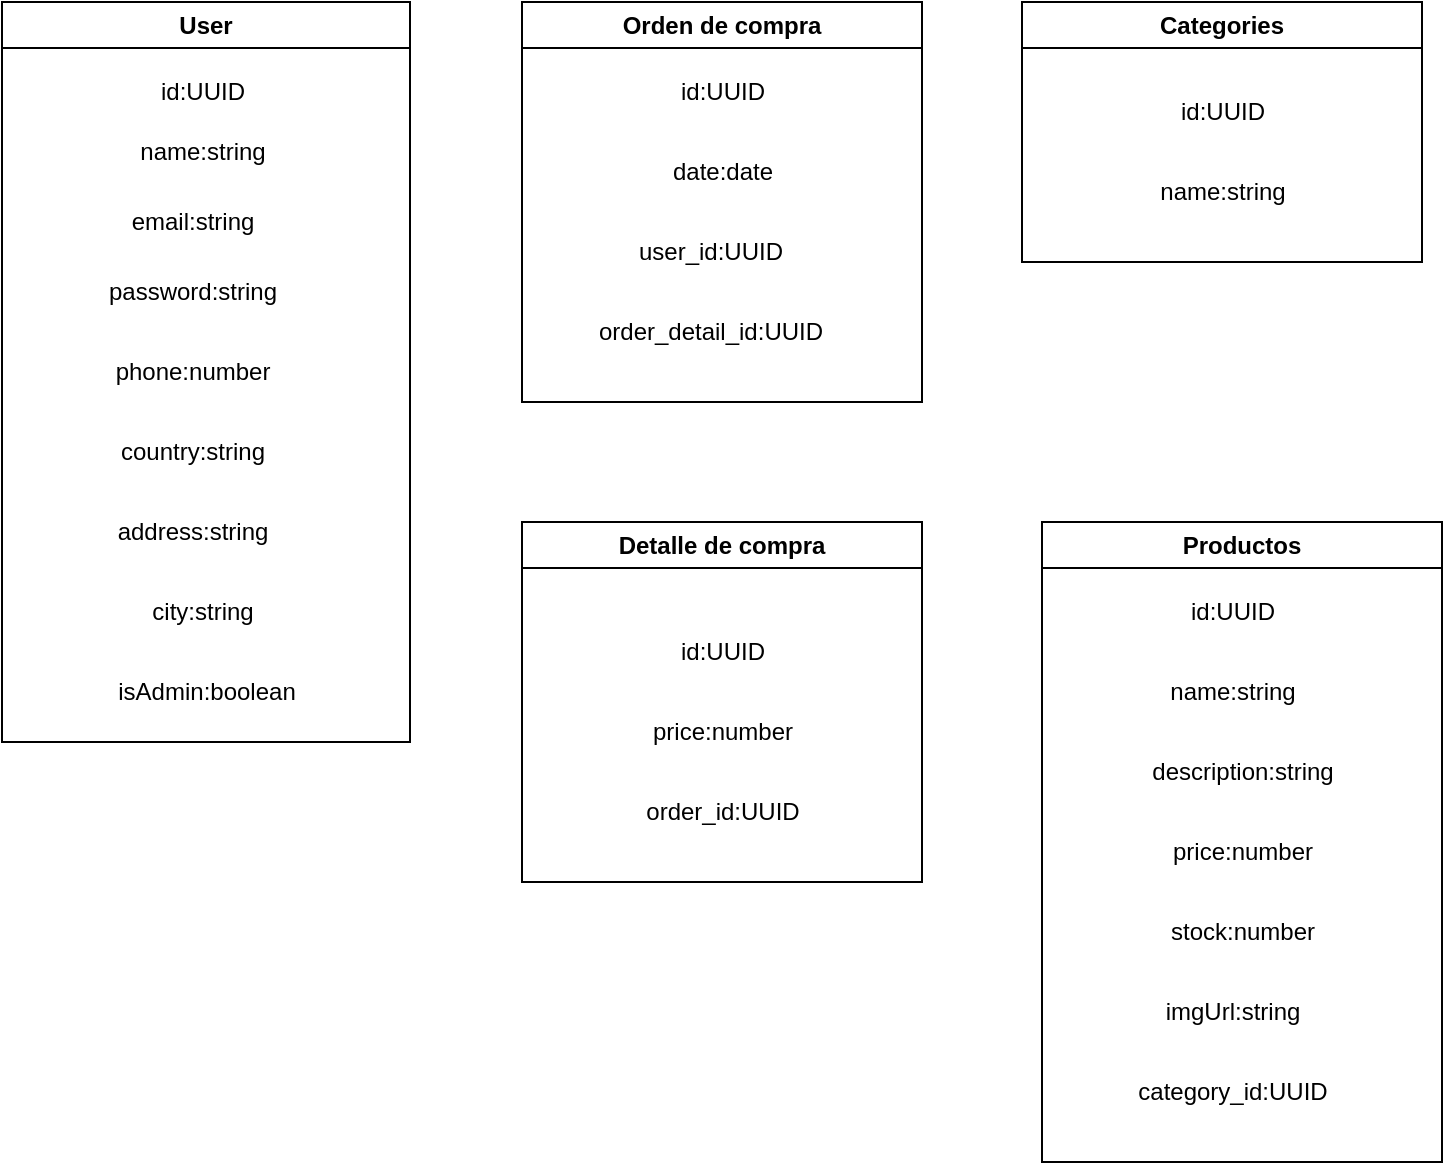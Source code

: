 <mxfile>
    <diagram name="Página-1" id="nb3_gkNf4HorEFQ1ZqfI">
        <mxGraphModel dx="976" dy="543" grid="1" gridSize="10" guides="1" tooltips="1" connect="1" arrows="1" fold="1" page="1" pageScale="1" pageWidth="827" pageHeight="1169" background="#ffffff" math="0" shadow="0">
            <root>
                <mxCell id="0"/>
                <mxCell id="1" parent="0"/>
                <mxCell id="4MBILseLXls8BSwajLAR-1" value="User" style="swimlane;whiteSpace=wrap;html=1;swimlaneFillColor=default;" parent="1" vertex="1">
                    <mxGeometry x="80" y="20" width="204" height="370" as="geometry"/>
                </mxCell>
                <mxCell id="4MBILseLXls8BSwajLAR-5" value="id:UUID" style="text;html=1;align=center;verticalAlign=middle;resizable=0;points=[];autosize=1;strokeColor=none;fillColor=none;" parent="4MBILseLXls8BSwajLAR-1" vertex="1">
                    <mxGeometry x="65" y="30" width="70" height="30" as="geometry"/>
                </mxCell>
                <mxCell id="4MBILseLXls8BSwajLAR-43" value="name:string" style="text;html=1;align=center;verticalAlign=middle;resizable=0;points=[];autosize=1;strokeColor=none;fillColor=none;" parent="4MBILseLXls8BSwajLAR-1" vertex="1">
                    <mxGeometry x="55" y="60" width="90" height="30" as="geometry"/>
                </mxCell>
                <mxCell id="4MBILseLXls8BSwajLAR-44" value="email:string" style="text;html=1;align=center;verticalAlign=middle;resizable=0;points=[];autosize=1;strokeColor=none;fillColor=none;" parent="4MBILseLXls8BSwajLAR-1" vertex="1">
                    <mxGeometry x="55" y="95" width="80" height="30" as="geometry"/>
                </mxCell>
                <mxCell id="ub87wvxo2J0YSXUC_f9o-1" value="password:string" style="text;html=1;align=center;verticalAlign=middle;resizable=0;points=[];autosize=1;strokeColor=none;fillColor=none;" parent="4MBILseLXls8BSwajLAR-1" vertex="1">
                    <mxGeometry x="40" y="130" width="110" height="30" as="geometry"/>
                </mxCell>
                <mxCell id="ub87wvxo2J0YSXUC_f9o-9" value="phone:number" style="text;html=1;align=center;verticalAlign=middle;resizable=0;points=[];autosize=1;strokeColor=none;fillColor=none;" parent="4MBILseLXls8BSwajLAR-1" vertex="1">
                    <mxGeometry x="45" y="170" width="100" height="30" as="geometry"/>
                </mxCell>
                <mxCell id="ub87wvxo2J0YSXUC_f9o-10" value="country:string" style="text;html=1;align=center;verticalAlign=middle;resizable=0;points=[];autosize=1;strokeColor=none;fillColor=none;" parent="4MBILseLXls8BSwajLAR-1" vertex="1">
                    <mxGeometry x="45" y="210" width="100" height="30" as="geometry"/>
                </mxCell>
                <mxCell id="ub87wvxo2J0YSXUC_f9o-11" value="address:string" style="text;html=1;align=center;verticalAlign=middle;resizable=0;points=[];autosize=1;strokeColor=none;fillColor=none;" parent="4MBILseLXls8BSwajLAR-1" vertex="1">
                    <mxGeometry x="45" y="250" width="100" height="30" as="geometry"/>
                </mxCell>
                <mxCell id="ub87wvxo2J0YSXUC_f9o-12" value="city:string" style="text;html=1;align=center;verticalAlign=middle;resizable=0;points=[];autosize=1;strokeColor=none;fillColor=none;" parent="4MBILseLXls8BSwajLAR-1" vertex="1">
                    <mxGeometry x="65" y="290" width="70" height="30" as="geometry"/>
                </mxCell>
                <mxCell id="ub87wvxo2J0YSXUC_f9o-13" value="isAdmin:boolean" style="text;html=1;align=center;verticalAlign=middle;resizable=0;points=[];autosize=1;strokeColor=none;fillColor=none;" parent="4MBILseLXls8BSwajLAR-1" vertex="1">
                    <mxGeometry x="47" y="330" width="110" height="30" as="geometry"/>
                </mxCell>
                <mxCell id="4MBILseLXls8BSwajLAR-7" value="Orden de compra" style="swimlane;whiteSpace=wrap;html=1;startSize=23;swimlaneFillColor=default;" parent="1" vertex="1">
                    <mxGeometry x="340" y="20" width="200" height="200" as="geometry"/>
                </mxCell>
                <mxCell id="4MBILseLXls8BSwajLAR-8" value="user_id:UUID" style="text;html=1;align=center;verticalAlign=middle;resizable=0;points=[];autosize=1;strokeColor=none;fillColor=none;" parent="4MBILseLXls8BSwajLAR-7" vertex="1">
                    <mxGeometry x="44" y="110" width="100" height="30" as="geometry"/>
                </mxCell>
                <mxCell id="4MBILseLXls8BSwajLAR-9" value="date:date" style="text;html=1;align=center;verticalAlign=middle;resizable=0;points=[];autosize=1;strokeColor=none;fillColor=none;" parent="4MBILseLXls8BSwajLAR-7" vertex="1">
                    <mxGeometry x="65" y="70" width="70" height="30" as="geometry"/>
                </mxCell>
                <mxCell id="4MBILseLXls8BSwajLAR-10" value="id:UUID" style="text;html=1;align=center;verticalAlign=middle;resizable=0;points=[];autosize=1;strokeColor=none;fillColor=none;" parent="4MBILseLXls8BSwajLAR-7" vertex="1">
                    <mxGeometry x="65" y="30" width="70" height="30" as="geometry"/>
                </mxCell>
                <mxCell id="4MBILseLXls8BSwajLAR-48" value="order_detail_id:UUID" style="text;html=1;align=center;verticalAlign=middle;resizable=0;points=[];autosize=1;strokeColor=none;fillColor=none;" parent="4MBILseLXls8BSwajLAR-7" vertex="1">
                    <mxGeometry x="24" y="150" width="140" height="30" as="geometry"/>
                </mxCell>
                <mxCell id="4MBILseLXls8BSwajLAR-31" value="Productos" style="swimlane;whiteSpace=wrap;html=1;swimlaneFillColor=default;" parent="1" vertex="1">
                    <mxGeometry x="600" y="280" width="200" height="320" as="geometry"/>
                </mxCell>
                <mxCell id="4MBILseLXls8BSwajLAR-32" value="name:string" style="text;html=1;align=center;verticalAlign=middle;resizable=0;points=[];autosize=1;strokeColor=none;fillColor=none;" parent="4MBILseLXls8BSwajLAR-31" vertex="1">
                    <mxGeometry x="50" y="70" width="90" height="30" as="geometry"/>
                </mxCell>
                <mxCell id="4MBILseLXls8BSwajLAR-27" value="description:string" style="text;html=1;align=center;verticalAlign=middle;resizable=0;points=[];autosize=1;strokeColor=none;fillColor=none;" parent="4MBILseLXls8BSwajLAR-31" vertex="1">
                    <mxGeometry x="45" y="110" width="110" height="30" as="geometry"/>
                </mxCell>
                <mxCell id="4MBILseLXls8BSwajLAR-34" value="id:UUID" style="text;html=1;align=center;verticalAlign=middle;resizable=0;points=[];autosize=1;strokeColor=none;fillColor=none;" parent="4MBILseLXls8BSwajLAR-31" vertex="1">
                    <mxGeometry x="60" y="30" width="70" height="30" as="geometry"/>
                </mxCell>
                <mxCell id="4MBILseLXls8BSwajLAR-36" value="price:number" style="text;html=1;align=center;verticalAlign=middle;resizable=0;points=[];autosize=1;strokeColor=none;fillColor=none;" parent="4MBILseLXls8BSwajLAR-31" vertex="1">
                    <mxGeometry x="55" y="150" width="90" height="30" as="geometry"/>
                </mxCell>
                <mxCell id="4MBILseLXls8BSwajLAR-51" value="stock:number" style="text;html=1;align=center;verticalAlign=middle;resizable=0;points=[];autosize=1;strokeColor=none;fillColor=none;" parent="4MBILseLXls8BSwajLAR-31" vertex="1">
                    <mxGeometry x="50" y="190" width="100" height="30" as="geometry"/>
                </mxCell>
                <mxCell id="ub87wvxo2J0YSXUC_f9o-14" value="imgUrl:string" style="text;html=1;align=center;verticalAlign=middle;resizable=0;points=[];autosize=1;strokeColor=none;fillColor=none;" parent="4MBILseLXls8BSwajLAR-31" vertex="1">
                    <mxGeometry x="50" y="230" width="90" height="30" as="geometry"/>
                </mxCell>
                <mxCell id="ub87wvxo2J0YSXUC_f9o-15" value="category_id:UUID" style="text;html=1;align=center;verticalAlign=middle;resizable=0;points=[];autosize=1;strokeColor=none;fillColor=none;" parent="4MBILseLXls8BSwajLAR-31" vertex="1">
                    <mxGeometry x="35" y="270" width="120" height="30" as="geometry"/>
                </mxCell>
                <mxCell id="4MBILseLXls8BSwajLAR-23" value="Detalle de compra" style="swimlane;whiteSpace=wrap;html=1;swimlaneFillColor=default;" parent="1" vertex="1">
                    <mxGeometry x="340" y="280" width="200" height="180" as="geometry"/>
                </mxCell>
                <mxCell id="4MBILseLXls8BSwajLAR-20" value="id:UUID" style="text;html=1;align=center;verticalAlign=middle;resizable=0;points=[];autosize=1;strokeColor=none;fillColor=none;" parent="4MBILseLXls8BSwajLAR-23" vertex="1">
                    <mxGeometry x="65" y="50" width="70" height="30" as="geometry"/>
                </mxCell>
                <mxCell id="4MBILseLXls8BSwajLAR-35" value="price:number" style="text;html=1;align=center;verticalAlign=middle;resizable=0;points=[];autosize=1;strokeColor=none;fillColor=none;" parent="4MBILseLXls8BSwajLAR-23" vertex="1">
                    <mxGeometry x="55" y="90" width="90" height="30" as="geometry"/>
                </mxCell>
                <mxCell id="4MBILseLXls8BSwajLAR-28" value="order_id:UUID" style="text;html=1;align=center;verticalAlign=middle;resizable=0;points=[];autosize=1;strokeColor=none;fillColor=none;" parent="4MBILseLXls8BSwajLAR-23" vertex="1">
                    <mxGeometry x="50" y="130" width="100" height="30" as="geometry"/>
                </mxCell>
                <mxCell id="Xencq1HuFVrwVAgW_7Y9-1" value="Categories" style="swimlane;whiteSpace=wrap;html=1;swimlaneFillColor=default;" parent="1" vertex="1">
                    <mxGeometry x="590" y="20" width="200" height="130" as="geometry"/>
                </mxCell>
                <mxCell id="Xencq1HuFVrwVAgW_7Y9-2" value="id:UUID" style="text;html=1;align=center;verticalAlign=middle;resizable=0;points=[];autosize=1;strokeColor=none;fillColor=none;" parent="Xencq1HuFVrwVAgW_7Y9-1" vertex="1">
                    <mxGeometry x="65" y="40" width="70" height="30" as="geometry"/>
                </mxCell>
                <mxCell id="Xencq1HuFVrwVAgW_7Y9-5" value="name:string" style="text;html=1;align=center;verticalAlign=middle;resizable=0;points=[];autosize=1;strokeColor=none;fillColor=none;" parent="Xencq1HuFVrwVAgW_7Y9-1" vertex="1">
                    <mxGeometry x="55" y="80" width="90" height="30" as="geometry"/>
                </mxCell>
            </root>
        </mxGraphModel>
    </diagram>
</mxfile>